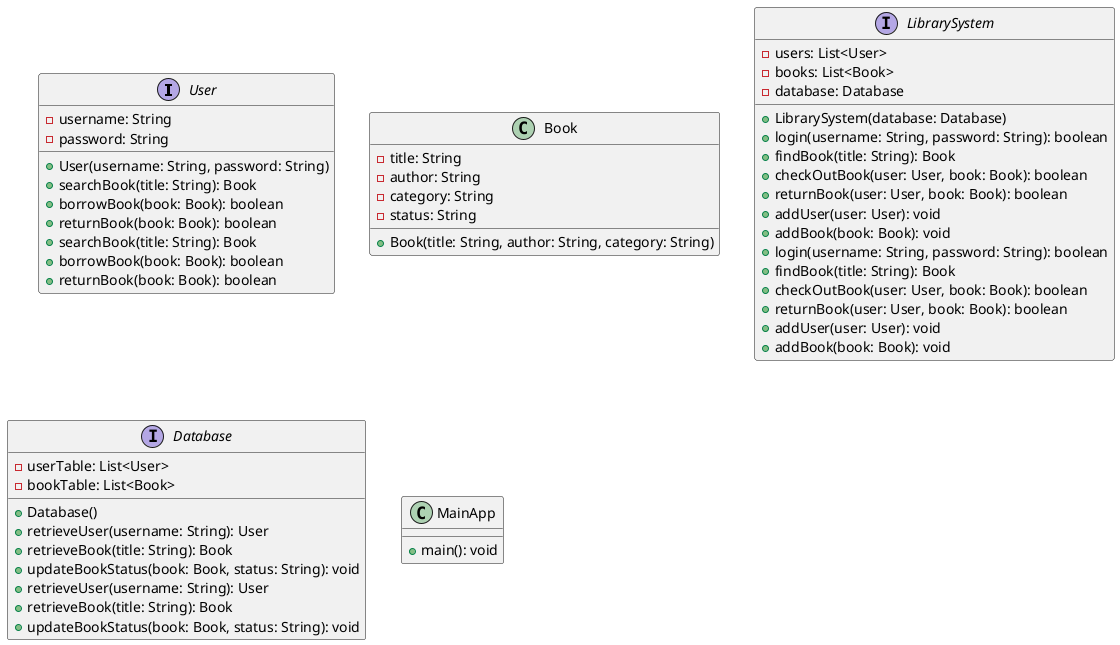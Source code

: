 
@startuml
!define USER_INTERFACE interface

class User {
  -username: String
  -password: String
  +User(username: String, password: String)
  +searchBook(title: String): Book
  +borrowBook(book: Book): boolean
  +returnBook(book: Book): boolean
}

class Book {
  -title: String
  -author: String
  -category: String
  -status: String
  +Book(title: String, author: String, category: String)
}

class LibrarySystem {
  -users: List<User>
  -books: List<Book>
  -database: Database
  +LibrarySystem(database: Database)
  +login(username: String, password: String): boolean
  +findBook(title: String): Book
  +checkOutBook(user: User, book: Book): boolean
  +returnBook(user: User, book: Book): boolean
  +addUser(user: User): void
  +addBook(book: Book): void
}

class Database {
  -userTable: List<User>
  -bookTable: List<Book>
  +Database()
  +retrieveUser(username: String): User
  +retrieveBook(title: String): Book
  +updateBookStatus(book: Book, status: String): void
}

class MainApp {
  +main(): void
}

USER_INTERFACE User {
  +searchBook(title: String): Book
  +borrowBook(book: Book): boolean
  +returnBook(book: Book): boolean
}

USER_INTERFACE LibrarySystem {
  +login(username: String, password: String): boolean
  +findBook(title: String): Book
  +checkOutBook(user: User, book: Book): boolean
  +returnBook(user: User, book: Book): boolean
  +addUser(user: User): void
  +addBook(book: Book): void
}

USER_INTERFACE Database {
  +retrieveUser(username: String): User
  +retrieveBook(title: String): Book
  +updateBookStatus(book: Book, status: String): void
}
@enduml




@startuml
!define USER_INTERFACE interface

class User {
  -username: String
  -password: String
  +User(username: String, password: String)
  +searchBook(title: String): Book
  +borrowBook(book: Book): boolean
  +returnBook(book: Book): boolean
}

class Book {
  -title: String
  -author: String
  -category: String
  -status: String
  +Book(title: String, author: String, category: String)
}

class LibrarySystem {
  -users: List<User>
  -books: List<Book>
  -database: Database
  +LibrarySystem(database: Database)
  +login(username: String, password: String): boolean
  +findBook(title: String): Book
  +checkOutBook(user: User, book: Book): boolean
  +returnBook(user: User, book: Book): boolean
  +addUser(user: User): void
  +addBook(book: Book): void
}

class Database {
  -userTable: List<User>
  -bookTable: List<Book>
  +Database()
  +retrieveUser(username: String): User
  +retrieveBook(title: String): Book
  +updateBookStatus(book: Book, status: String): void
}

class MainApp {
  +main(): void
}

USER_INTERFACE User {
  +searchBook(title: String): Book
  +borrowBook(book: Book): boolean
  +returnBook(book: Book): boolean
}

USER_INTERFACE LibrarySystem {
  +login(username: String, password: String): boolean
  +findBook(title: String): Book
  +checkOutBook(user: User, book: Book): boolean
  +returnBook(user: User, book: Book): boolean
  +addUser(user: User): void
  +addBook(book: Book): void
}

USER_INTERFACE Database {
  +retrieveUser(username: String): User
  +retrieveBook(title: String): Book
  +updateBookStatus(book: Book, status: String): void
}

note right of MainApp
  This class contains the main method.
end note
@enduml




@startuml

!define USER_INTERFACE interface

class User {
  -username: String
  -password: String
  +User(username: String, password: String)
  +searchBook(title: String): Book
  +borrowBook(book: Book): boolean
  +returnBook(book: Book): boolean
}

class Book {
  -title: String
  -author: String
  -category: String
  -status: String
  +Book(title: String, author: String, category: String)
}

class LibrarySystem {
  -users: List<User>
  -books: List<Book>
  -database: Database
  +LibrarySystem(database: Database)
  +login(username: String, password: String): boolean
  +findBook(title: String): Book
  +checkOutBook(user: User, book: Book): boolean
  +returnBook(user: User, book: Book): boolean
  +addUser(user: User): void
  +addBook(book: Book): void
}

class Database {
  -userTable: List<User>
  -bookTable: List<Book>
  +Database()
  +retrieveUser(username: String): User
  +retrieveBook(title: String): Book
  +updateBookStatus(book: Book, status: String): void
}

USER_INTERFACE User {
  +searchBook(title: String): Book
  +borrowBook(book: Book): boolean
  +returnBook(book: Book): boolean
}

USER_INTERFACE LibrarySystem {
  +login(username: String, password: String): boolean
  +findBook(title: String): Book
  +checkOutBook(user: User, book: Book): boolean
  +returnBook(user: User, book: Book): boolean
  +addUser(user: User): void
  +addBook(book: Book): void
}

USER_INTERFACE Database {
  +retrieveUser(username: String): User
  +retrieveBook(title: String): Book
  +updateBookStatus(book: Book, status: String): void
}

class MainApp {
  +main(): void
}

note right of MainApp
  This class contains the main method.
end note

@enduml




@startuml

class User {
  -username: String
  -password: String
  +User(username: String, password: String)
  +searchBook(title: String): Book
  +borrowBook(book: Book): boolean
  +returnBook(book: Book): boolean
}

class Book {
  -title: String
  -author: String
  -category: String
  -status: String
  +Book(title: String, author: String, category: String)
}

class LibrarySystem {
  -users: List<User>
  -books: List<Book>
  -database: Database
  +LibrarySystem(database: Database)
  +login(username: String, password: String): boolean
  +findBook(title: String): Book
  +checkOutBook(user: User, book: Book): boolean
  +returnBook(user: User, book: Book): boolean
  +addUser(user: User): void
  +addBook(book: Book): void
}

class Database {
  -userTable: List<User>
  -bookTable: List<Book>
  +Database()
  +retrieveUser(username: String): User
  +retrieveBook(title: String): Book
  +updateBookStatus(book: Book, status: String): void
}

class MainApp {
  +main(): void
}

note right of MainApp
  This class contains the main method.
end note

@enduml





@startuml

interface LibraryOperations {
  +searchBook(title: String): Book
  +borrowBook(book: Book): boolean
  +returnBook(book: Book): boolean
}

class User implements LibraryOperations {
  -username: String
  -password: String
  +User(username: String, password: String)
  +searchBook(title: String): Book
  +borrowBook(book: Book): boolean
  +returnBook(book: Book): boolean
}

class LibrarySystem {
  -users: List<User>
  -books: List<Book>
  -database: Database
  +LibrarySystem(database: Database)
  +login(username: String, password: String): boolean
  +findBook(title: String): Book
  +checkOutBook(user: User, book: Book): boolean
  +returnBook(user: User, book: Book): boolean
  +addUser(user: User): void
  +addBook(book: Book): void
}

class Book {
  -title: String
  -author: String
  -category: String
  -status: String
  +Book(title: String, author: String, category: String)
}

class Database {
  -userTable: List<User>
  -bookTable: List<Book>
  +Database()
  +retrieveUser(username: String): User
  +retrieveBook(title: String): Book
  +updateBookStatus(book: Book, status: String): void
}

class MainApp {
  +main(): void
}

note right of MainApp
  This class contains the main method.
end note

@enduml





@startuml

interface LibraryOperations {
  +searchBook(title: String): Book
  +borrowBook(book: Book): boolean
  +returnBook(book: Book): boolean
}

class User {
  -username: String
  -password: String
  +User(username: String, password: String)
  +searchBook(title: String): Book
  +borrowBook(book: Book): boolean
  +returnBook(book: Book): boolean
}

class LibrarySystem implements LibraryOperations {
  -users: List<User>
  -books: List<Book>
  -database: Database
  +LibrarySystem(database: Database)
  +login(username: String, password: String): boolean
  +findBook(title: String): Book
  +checkOutBook(user: User, book: Book): boolean
  +returnBook(user: User, book: Book): boolean
  +addUser(user: User): void
  +addBook(book: Book): void
}

class Book {
  -title: String
  -author: String
  -category: String
  -status: String
  +Book(title: String, author: String, category: String)
}

class Database {
  -userTable: List<User>
  -bookTable: List<Book>
  +Database()
  +retrieveUser(username: String): User
  +retrieveBook(title: String): Book
  +updateBookStatus(book: Book, status: String): void
}

class MainApp {
  +main(): void
}

note right of MainApp
  This class contains the main method.
end note

LibraryOperations <|.. User
LibraryOperations <|.. LibrarySystem

@enduml
